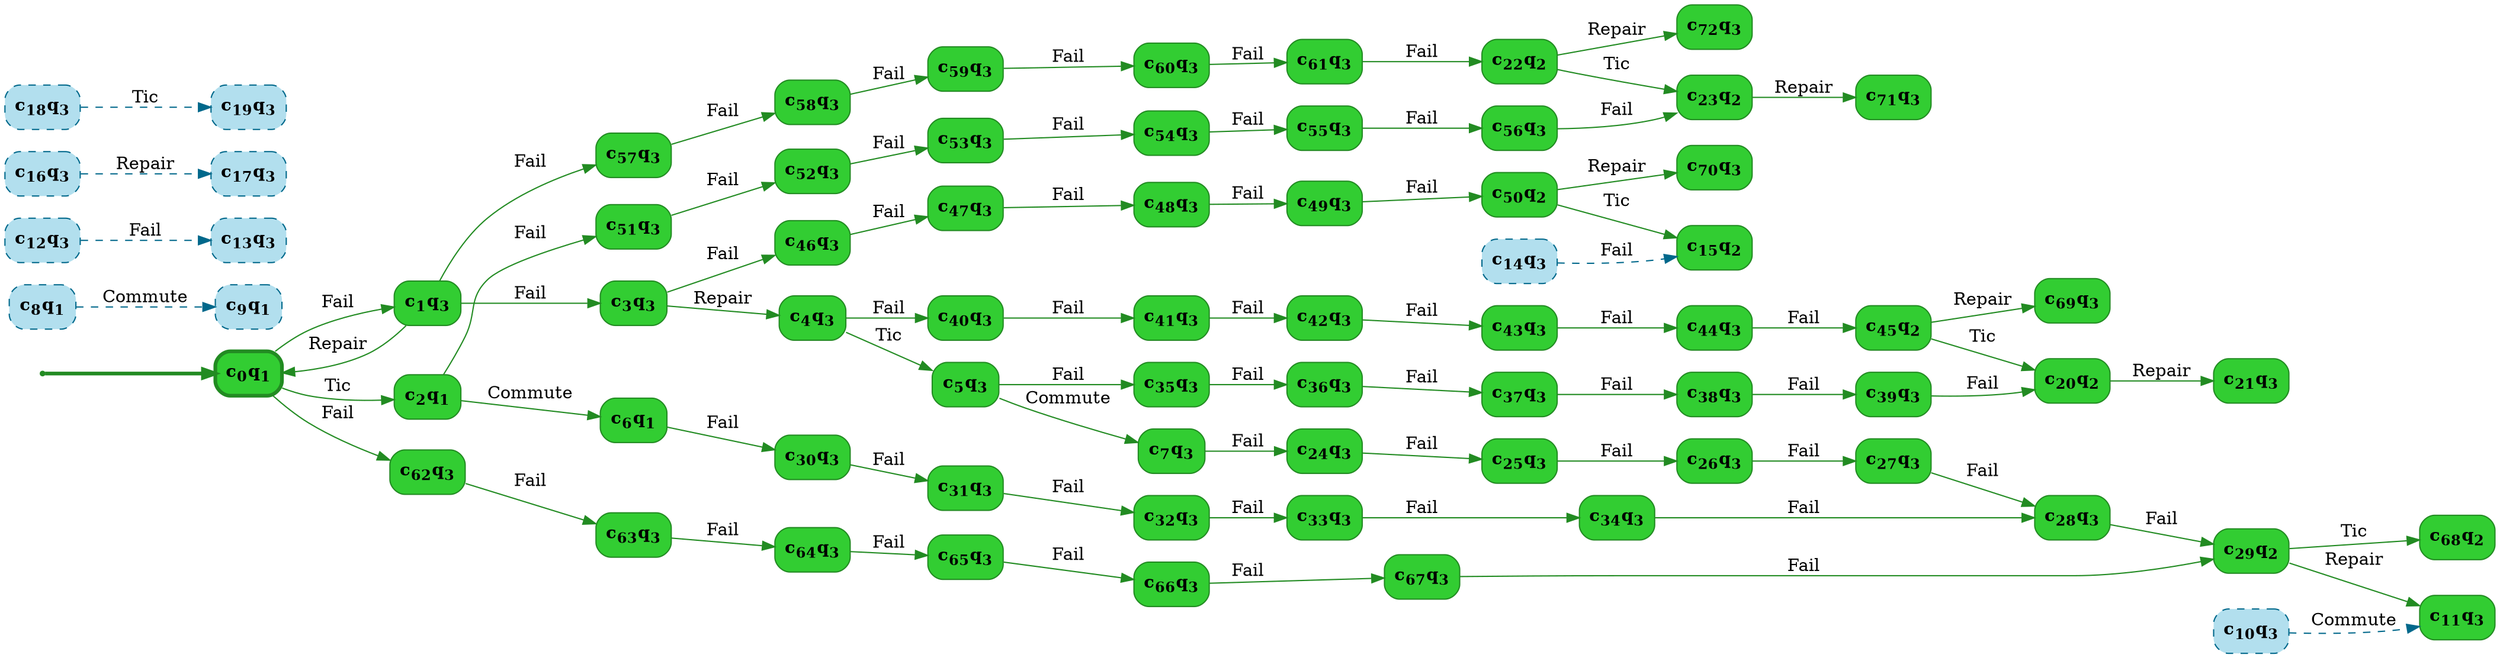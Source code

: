 digraph g {

	rankdir="LR"

	__invisible__[shape="point", color="forestgreen"]
	c0q1[label=<<b>c<sub>0</sub>q<sub>1</sub></b>>, shape="box", style="rounded, filled", fillcolor="limegreen", color="forestgreen", penwidth=3] // Initial
	c1q3[label=<<b>c<sub>1</sub>q<sub>3</sub></b>>, shape="box", style="rounded, filled", fillcolor="limegreen", color="forestgreen"]
	c3q3[label=<<b>c<sub>3</sub>q<sub>3</sub></b>>, shape="box", style="rounded, filled", fillcolor="limegreen", color="forestgreen"]
	c4q3[label=<<b>c<sub>4</sub>q<sub>3</sub></b>>, shape="box", style="rounded, filled", fillcolor="limegreen", color="forestgreen"]
	c5q3[label=<<b>c<sub>5</sub>q<sub>3</sub></b>>, shape="box", style="rounded, filled", fillcolor="limegreen", color="forestgreen"]
	c7q3[label=<<b>c<sub>7</sub>q<sub>3</sub></b>>, shape="box", style="rounded, filled", fillcolor="limegreen", color="forestgreen"]
	c24q3[label=<<b>c<sub>24</sub>q<sub>3</sub></b>>, shape="box", style="rounded, filled", fillcolor="limegreen", color="forestgreen"]
	c25q3[label=<<b>c<sub>25</sub>q<sub>3</sub></b>>, shape="box", style="rounded, filled", fillcolor="limegreen", color="forestgreen"]
	c26q3[label=<<b>c<sub>26</sub>q<sub>3</sub></b>>, shape="box", style="rounded, filled", fillcolor="limegreen", color="forestgreen"]
	c27q3[label=<<b>c<sub>27</sub>q<sub>3</sub></b>>, shape="box", style="rounded, filled", fillcolor="limegreen", color="forestgreen"]
	c28q3[label=<<b>c<sub>28</sub>q<sub>3</sub></b>>, shape="box", style="rounded, filled", fillcolor="limegreen", color="forestgreen"]
	c29q2[label=<<b>c<sub>29</sub>q<sub>2</sub></b>>, shape="box", style="rounded, filled", fillcolor="limegreen", color="forestgreen"]
	c11q3[label=<<b>c<sub>11</sub>q<sub>3</sub></b>>, shape="box", style="rounded, filled", fillcolor="limegreen", color="forestgreen"]
	c68q2[label=<<b>c<sub>68</sub>q<sub>2</sub></b>>, shape="box", style="rounded, filled", fillcolor="limegreen", color="forestgreen"]
	c35q3[label=<<b>c<sub>35</sub>q<sub>3</sub></b>>, shape="box", style="rounded, filled", fillcolor="limegreen", color="forestgreen"]
	c36q3[label=<<b>c<sub>36</sub>q<sub>3</sub></b>>, shape="box", style="rounded, filled", fillcolor="limegreen", color="forestgreen"]
	c37q3[label=<<b>c<sub>37</sub>q<sub>3</sub></b>>, shape="box", style="rounded, filled", fillcolor="limegreen", color="forestgreen"]
	c38q3[label=<<b>c<sub>38</sub>q<sub>3</sub></b>>, shape="box", style="rounded, filled", fillcolor="limegreen", color="forestgreen"]
	c39q3[label=<<b>c<sub>39</sub>q<sub>3</sub></b>>, shape="box", style="rounded, filled", fillcolor="limegreen", color="forestgreen"]
	c20q2[label=<<b>c<sub>20</sub>q<sub>2</sub></b>>, shape="box", style="rounded, filled", fillcolor="limegreen", color="forestgreen"]
	c21q3[label=<<b>c<sub>21</sub>q<sub>3</sub></b>>, shape="box", style="rounded, filled", fillcolor="limegreen", color="forestgreen"]
	c40q3[label=<<b>c<sub>40</sub>q<sub>3</sub></b>>, shape="box", style="rounded, filled", fillcolor="limegreen", color="forestgreen"]
	c41q3[label=<<b>c<sub>41</sub>q<sub>3</sub></b>>, shape="box", style="rounded, filled", fillcolor="limegreen", color="forestgreen"]
	c42q3[label=<<b>c<sub>42</sub>q<sub>3</sub></b>>, shape="box", style="rounded, filled", fillcolor="limegreen", color="forestgreen"]
	c43q3[label=<<b>c<sub>43</sub>q<sub>3</sub></b>>, shape="box", style="rounded, filled", fillcolor="limegreen", color="forestgreen"]
	c44q3[label=<<b>c<sub>44</sub>q<sub>3</sub></b>>, shape="box", style="rounded, filled", fillcolor="limegreen", color="forestgreen"]
	c45q2[label=<<b>c<sub>45</sub>q<sub>2</sub></b>>, shape="box", style="rounded, filled", fillcolor="limegreen", color="forestgreen"]
	c69q3[label=<<b>c<sub>69</sub>q<sub>3</sub></b>>, shape="box", style="rounded, filled", fillcolor="limegreen", color="forestgreen"]
	c46q3[label=<<b>c<sub>46</sub>q<sub>3</sub></b>>, shape="box", style="rounded, filled", fillcolor="limegreen", color="forestgreen"]
	c47q3[label=<<b>c<sub>47</sub>q<sub>3</sub></b>>, shape="box", style="rounded, filled", fillcolor="limegreen", color="forestgreen"]
	c48q3[label=<<b>c<sub>48</sub>q<sub>3</sub></b>>, shape="box", style="rounded, filled", fillcolor="limegreen", color="forestgreen"]
	c49q3[label=<<b>c<sub>49</sub>q<sub>3</sub></b>>, shape="box", style="rounded, filled", fillcolor="limegreen", color="forestgreen"]
	c50q2[label=<<b>c<sub>50</sub>q<sub>2</sub></b>>, shape="box", style="rounded, filled", fillcolor="limegreen", color="forestgreen"]
	c70q3[label=<<b>c<sub>70</sub>q<sub>3</sub></b>>, shape="box", style="rounded, filled", fillcolor="limegreen", color="forestgreen"]
	c15q2[label=<<b>c<sub>15</sub>q<sub>2</sub></b>>, shape="box", style="rounded, filled", fillcolor="limegreen", color="forestgreen"]
	c57q3[label=<<b>c<sub>57</sub>q<sub>3</sub></b>>, shape="box", style="rounded, filled", fillcolor="limegreen", color="forestgreen"]
	c58q3[label=<<b>c<sub>58</sub>q<sub>3</sub></b>>, shape="box", style="rounded, filled", fillcolor="limegreen", color="forestgreen"]
	c59q3[label=<<b>c<sub>59</sub>q<sub>3</sub></b>>, shape="box", style="rounded, filled", fillcolor="limegreen", color="forestgreen"]
	c60q3[label=<<b>c<sub>60</sub>q<sub>3</sub></b>>, shape="box", style="rounded, filled", fillcolor="limegreen", color="forestgreen"]
	c61q3[label=<<b>c<sub>61</sub>q<sub>3</sub></b>>, shape="box", style="rounded, filled", fillcolor="limegreen", color="forestgreen"]
	c22q2[label=<<b>c<sub>22</sub>q<sub>2</sub></b>>, shape="box", style="rounded, filled", fillcolor="limegreen", color="forestgreen"]
	c23q2[label=<<b>c<sub>23</sub>q<sub>2</sub></b>>, shape="box", style="rounded, filled", fillcolor="limegreen", color="forestgreen"]
	c71q3[label=<<b>c<sub>71</sub>q<sub>3</sub></b>>, shape="box", style="rounded, filled", fillcolor="limegreen", color="forestgreen"]
	c72q3[label=<<b>c<sub>72</sub>q<sub>3</sub></b>>, shape="box", style="rounded, filled", fillcolor="limegreen", color="forestgreen"]
	c2q1[label=<<b>c<sub>2</sub>q<sub>1</sub></b>>, shape="box", style="rounded, filled", fillcolor="limegreen", color="forestgreen"]
	c6q1[label=<<b>c<sub>6</sub>q<sub>1</sub></b>>, shape="box", style="rounded, filled", fillcolor="limegreen", color="forestgreen"]
	c30q3[label=<<b>c<sub>30</sub>q<sub>3</sub></b>>, shape="box", style="rounded, filled", fillcolor="limegreen", color="forestgreen"]
	c31q3[label=<<b>c<sub>31</sub>q<sub>3</sub></b>>, shape="box", style="rounded, filled", fillcolor="limegreen", color="forestgreen"]
	c32q3[label=<<b>c<sub>32</sub>q<sub>3</sub></b>>, shape="box", style="rounded, filled", fillcolor="limegreen", color="forestgreen"]
	c33q3[label=<<b>c<sub>33</sub>q<sub>3</sub></b>>, shape="box", style="rounded, filled", fillcolor="limegreen", color="forestgreen"]
	c34q3[label=<<b>c<sub>34</sub>q<sub>3</sub></b>>, shape="box", style="rounded, filled", fillcolor="limegreen", color="forestgreen"]
	c51q3[label=<<b>c<sub>51</sub>q<sub>3</sub></b>>, shape="box", style="rounded, filled", fillcolor="limegreen", color="forestgreen"]
	c52q3[label=<<b>c<sub>52</sub>q<sub>3</sub></b>>, shape="box", style="rounded, filled", fillcolor="limegreen", color="forestgreen"]
	c53q3[label=<<b>c<sub>53</sub>q<sub>3</sub></b>>, shape="box", style="rounded, filled", fillcolor="limegreen", color="forestgreen"]
	c54q3[label=<<b>c<sub>54</sub>q<sub>3</sub></b>>, shape="box", style="rounded, filled", fillcolor="limegreen", color="forestgreen"]
	c55q3[label=<<b>c<sub>55</sub>q<sub>3</sub></b>>, shape="box", style="rounded, filled", fillcolor="limegreen", color="forestgreen"]
	c56q3[label=<<b>c<sub>56</sub>q<sub>3</sub></b>>, shape="box", style="rounded, filled", fillcolor="limegreen", color="forestgreen"]
	c62q3[label=<<b>c<sub>62</sub>q<sub>3</sub></b>>, shape="box", style="rounded, filled", fillcolor="limegreen", color="forestgreen"]
	c63q3[label=<<b>c<sub>63</sub>q<sub>3</sub></b>>, shape="box", style="rounded, filled", fillcolor="limegreen", color="forestgreen"]
	c64q3[label=<<b>c<sub>64</sub>q<sub>3</sub></b>>, shape="box", style="rounded, filled", fillcolor="limegreen", color="forestgreen"]
	c65q3[label=<<b>c<sub>65</sub>q<sub>3</sub></b>>, shape="box", style="rounded, filled", fillcolor="limegreen", color="forestgreen"]
	c66q3[label=<<b>c<sub>66</sub>q<sub>3</sub></b>>, shape="box", style="rounded, filled", fillcolor="limegreen", color="forestgreen"]
	c67q3[label=<<b>c<sub>67</sub>q<sub>3</sub></b>>, shape="box", style="rounded, filled", fillcolor="limegreen", color="forestgreen"]
	c8q1[label=<<b>c<sub>8</sub>q<sub>1</sub></b>>, shape="box", style="rounded, filled, dashed", fillcolor="lightblue2", color="deepskyblue4"]
	c9q1[label=<<b>c<sub>9</sub>q<sub>1</sub></b>>, shape="box", style="rounded, filled, dashed", fillcolor="lightblue2", color="deepskyblue4"]
	c10q3[label=<<b>c<sub>10</sub>q<sub>3</sub></b>>, shape="box", style="rounded, filled, dashed", fillcolor="lightblue2", color="deepskyblue4"]
	c12q3[label=<<b>c<sub>12</sub>q<sub>3</sub></b>>, shape="box", style="rounded, filled, dashed", fillcolor="lightblue2", color="deepskyblue4"]
	c13q3[label=<<b>c<sub>13</sub>q<sub>3</sub></b>>, shape="box", style="rounded, filled, dashed", fillcolor="lightblue2", color="deepskyblue4"]
	c14q3[label=<<b>c<sub>14</sub>q<sub>3</sub></b>>, shape="box", style="rounded, filled, dashed", fillcolor="lightblue2", color="deepskyblue4"]
	c16q3[label=<<b>c<sub>16</sub>q<sub>3</sub></b>>, shape="box", style="rounded, filled, dashed", fillcolor="lightblue2", color="deepskyblue4"]
	c17q3[label=<<b>c<sub>17</sub>q<sub>3</sub></b>>, shape="box", style="rounded, filled, dashed", fillcolor="lightblue2", color="deepskyblue4"]
	c18q3[label=<<b>c<sub>18</sub>q<sub>3</sub></b>>, shape="box", style="rounded, filled, dashed", fillcolor="lightblue2", color="deepskyblue4"]
	c19q3[label=<<b>c<sub>19</sub>q<sub>3</sub></b>>, shape="box", style="rounded, filled, dashed", fillcolor="lightblue2", color="deepskyblue4"]

	__invisible__ -> c0q1[penwidth=3, color="forestgreen"]
	c0q1 -> c1q3[label=<Fail>, color="forestgreen"]
	c1q3 -> c3q3[label=<Fail>, color="forestgreen"]
	c3q3 -> c4q3[label=<Repair>, color="forestgreen"]
	c4q3 -> c5q3[label=<Tic>, color="forestgreen"]
	c5q3 -> c7q3[label=<Commute>, color="forestgreen"]
	c7q3 -> c24q3[label=<Fail>, color="forestgreen"]
	c24q3 -> c25q3[label=<Fail>, color="forestgreen"]
	c25q3 -> c26q3[label=<Fail>, color="forestgreen"]
	c26q3 -> c27q3[label=<Fail>, color="forestgreen"]
	c27q3 -> c28q3[label=<Fail>, color="forestgreen"]
	c28q3 -> c29q2[label=<Fail>, color="forestgreen"]
	c29q2 -> c11q3[label=<Repair>, color="forestgreen"]
	c29q2 -> c68q2[label=<Tic>, color="forestgreen"]
	c5q3 -> c35q3[label=<Fail>, color="forestgreen"]
	c35q3 -> c36q3[label=<Fail>, color="forestgreen"]
	c36q3 -> c37q3[label=<Fail>, color="forestgreen"]
	c37q3 -> c38q3[label=<Fail>, color="forestgreen"]
	c38q3 -> c39q3[label=<Fail>, color="forestgreen"]
	c39q3 -> c20q2[label=<Fail>, color="forestgreen"]
	c20q2 -> c21q3[label=<Repair>, color="forestgreen"]
	c4q3 -> c40q3[label=<Fail>, color="forestgreen"]
	c40q3 -> c41q3[label=<Fail>, color="forestgreen"]
	c41q3 -> c42q3[label=<Fail>, color="forestgreen"]
	c42q3 -> c43q3[label=<Fail>, color="forestgreen"]
	c43q3 -> c44q3[label=<Fail>, color="forestgreen"]
	c44q3 -> c45q2[label=<Fail>, color="forestgreen"]
	c45q2 -> c69q3[label=<Repair>, color="forestgreen"]
	c45q2 -> c20q2[label=<Tic>, color="forestgreen"]
	c3q3 -> c46q3[label=<Fail>, color="forestgreen"]
	c46q3 -> c47q3[label=<Fail>, color="forestgreen"]
	c47q3 -> c48q3[label=<Fail>, color="forestgreen"]
	c48q3 -> c49q3[label=<Fail>, color="forestgreen"]
	c49q3 -> c50q2[label=<Fail>, color="forestgreen"]
	c50q2 -> c70q3[label=<Repair>, color="forestgreen"]
	c50q2 -> c15q2[label=<Tic>, color="forestgreen"]
	c1q3 -> c0q1[label=<Repair>, color="forestgreen"]
	c1q3 -> c57q3[label=<Fail>, color="forestgreen"]
	c57q3 -> c58q3[label=<Fail>, color="forestgreen"]
	c58q3 -> c59q3[label=<Fail>, color="forestgreen"]
	c59q3 -> c60q3[label=<Fail>, color="forestgreen"]
	c60q3 -> c61q3[label=<Fail>, color="forestgreen"]
	c61q3 -> c22q2[label=<Fail>, color="forestgreen"]
	c22q2 -> c23q2[label=<Tic>, color="forestgreen"]
	c23q2 -> c71q3[label=<Repair>, color="forestgreen"]
	c22q2 -> c72q3[label=<Repair>, color="forestgreen"]
	c0q1 -> c2q1[label=<Tic>, color="forestgreen"]
	c2q1 -> c6q1[label=<Commute>, color="forestgreen"]
	c6q1 -> c30q3[label=<Fail>, color="forestgreen"]
	c30q3 -> c31q3[label=<Fail>, color="forestgreen"]
	c31q3 -> c32q3[label=<Fail>, color="forestgreen"]
	c32q3 -> c33q3[label=<Fail>, color="forestgreen"]
	c33q3 -> c34q3[label=<Fail>, color="forestgreen"]
	c34q3 -> c28q3[label=<Fail>, color="forestgreen"]
	c2q1 -> c51q3[label=<Fail>, color="forestgreen"]
	c51q3 -> c52q3[label=<Fail>, color="forestgreen"]
	c52q3 -> c53q3[label=<Fail>, color="forestgreen"]
	c53q3 -> c54q3[label=<Fail>, color="forestgreen"]
	c54q3 -> c55q3[label=<Fail>, color="forestgreen"]
	c55q3 -> c56q3[label=<Fail>, color="forestgreen"]
	c56q3 -> c23q2[label=<Fail>, color="forestgreen"]
	c0q1 -> c62q3[label=<Fail>, color="forestgreen"]
	c62q3 -> c63q3[label=<Fail>, color="forestgreen"]
	c63q3 -> c64q3[label=<Fail>, color="forestgreen"]
	c64q3 -> c65q3[label=<Fail>, color="forestgreen"]
	c65q3 -> c66q3[label=<Fail>, color="forestgreen"]
	c66q3 -> c67q3[label=<Fail>, color="forestgreen"]
	c67q3 -> c29q2[label=<Fail>, color="forestgreen"]
	c8q1 -> c9q1[label=<Commute>, color="deepskyblue4", style="dashed"]
	c10q3 -> c11q3[label=<Commute>, color="deepskyblue4", style="dashed"]
	c12q3 -> c13q3[label=<Fail>, color="deepskyblue4", style="dashed"]
	c14q3 -> c15q2[label=<Fail>, color="deepskyblue4", style="dashed"]
	c16q3 -> c17q3[label=<Repair>, color="deepskyblue4", style="dashed"]
	c18q3 -> c19q3[label=<Tic>, color="deepskyblue4", style="dashed"]

}
